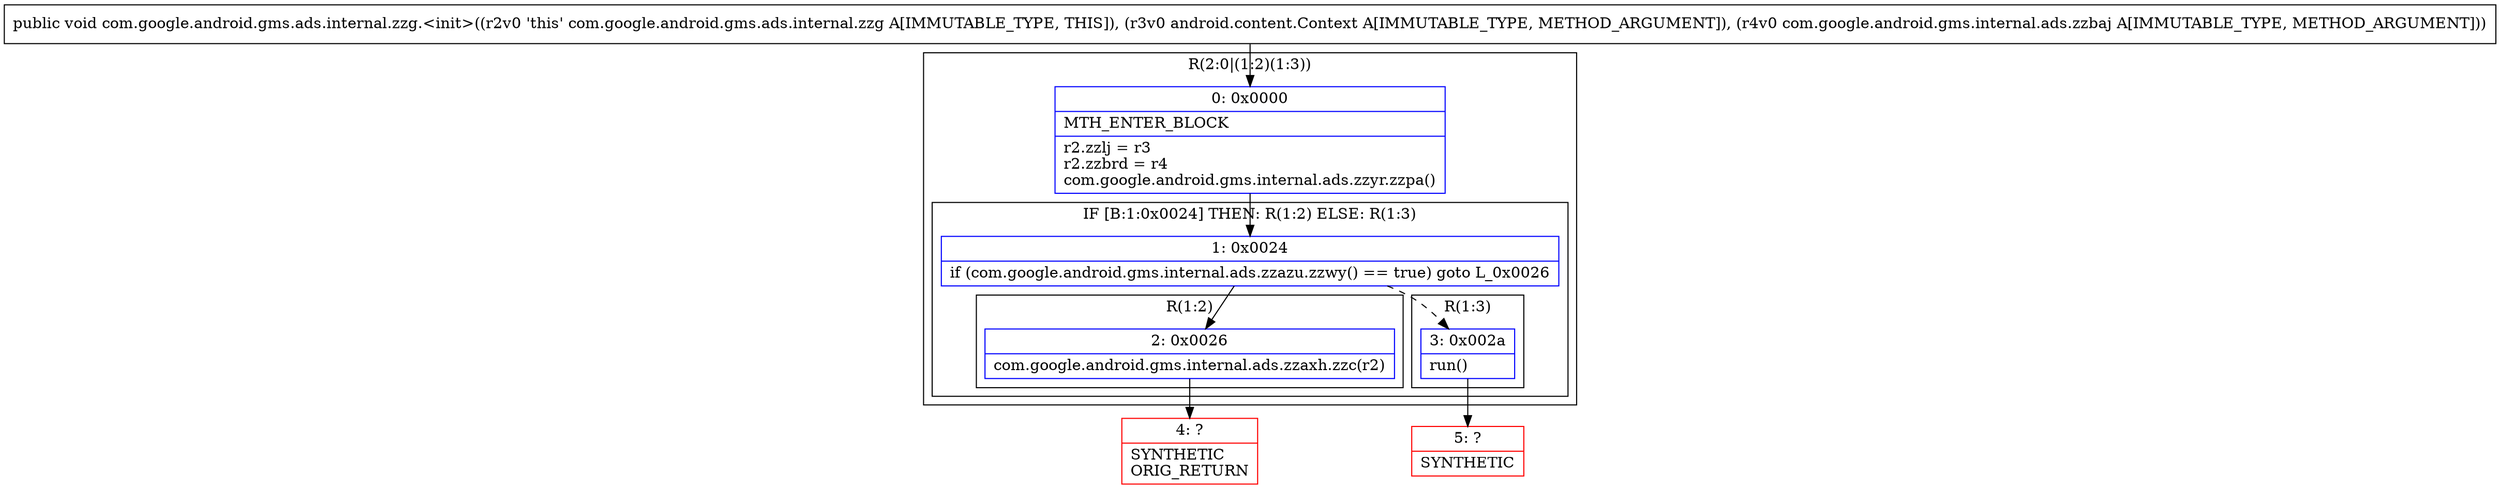 digraph "CFG forcom.google.android.gms.ads.internal.zzg.\<init\>(Landroid\/content\/Context;Lcom\/google\/android\/gms\/internal\/ads\/zzbaj;)V" {
subgraph cluster_Region_1771298653 {
label = "R(2:0|(1:2)(1:3))";
node [shape=record,color=blue];
Node_0 [shape=record,label="{0\:\ 0x0000|MTH_ENTER_BLOCK\l|r2.zzlj = r3\lr2.zzbrd = r4\lcom.google.android.gms.internal.ads.zzyr.zzpa()\l}"];
subgraph cluster_IfRegion_1106005712 {
label = "IF [B:1:0x0024] THEN: R(1:2) ELSE: R(1:3)";
node [shape=record,color=blue];
Node_1 [shape=record,label="{1\:\ 0x0024|if (com.google.android.gms.internal.ads.zzazu.zzwy() == true) goto L_0x0026\l}"];
subgraph cluster_Region_1926402010 {
label = "R(1:2)";
node [shape=record,color=blue];
Node_2 [shape=record,label="{2\:\ 0x0026|com.google.android.gms.internal.ads.zzaxh.zzc(r2)\l}"];
}
subgraph cluster_Region_868166229 {
label = "R(1:3)";
node [shape=record,color=blue];
Node_3 [shape=record,label="{3\:\ 0x002a|run()\l}"];
}
}
}
Node_4 [shape=record,color=red,label="{4\:\ ?|SYNTHETIC\lORIG_RETURN\l}"];
Node_5 [shape=record,color=red,label="{5\:\ ?|SYNTHETIC\l}"];
MethodNode[shape=record,label="{public void com.google.android.gms.ads.internal.zzg.\<init\>((r2v0 'this' com.google.android.gms.ads.internal.zzg A[IMMUTABLE_TYPE, THIS]), (r3v0 android.content.Context A[IMMUTABLE_TYPE, METHOD_ARGUMENT]), (r4v0 com.google.android.gms.internal.ads.zzbaj A[IMMUTABLE_TYPE, METHOD_ARGUMENT])) }"];
MethodNode -> Node_0;
Node_0 -> Node_1;
Node_1 -> Node_2;
Node_1 -> Node_3[style=dashed];
Node_2 -> Node_4;
Node_3 -> Node_5;
}

